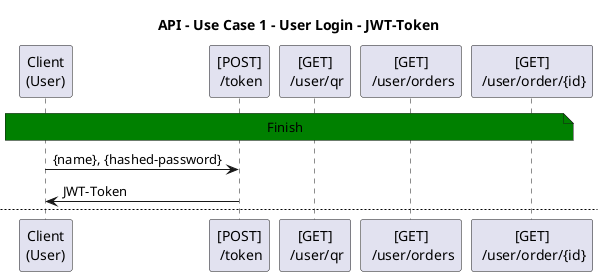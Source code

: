 @startuml
'https://plantuml.com/sequence-diagram

title API - Use Case 1 - User Login - JWT-Token

note across #green: Finish

"Client\n(User)" -> "[POST]\n /token": {name}, {hashed-password}
"Client\n(User)" <- "[POST]\n /token": JWT-Token

newpage Use Case 1 - Abrechnungstoken (QR-Code)
note across #yellow: Not Started

"Client\n(User)" -> "[GET]\n /user/qr":
"Client\n(User)" <- "[GET]\n /user/qr": QR-Code

newpage Use Case 1.1 - Bestellhistorie ansehen
note across #blue: Started
==Alle Bestellungen==
"Client\n(User)" -> "[GET]\n /user/orders":
"Client\n(User)" <- "[GET]\n /user/orders": List<Order>
==Einzel Bestellungen==
"Client\n(User)" -> "[GET]\n /user/order/{id}":
"Client\n(User)" <- "[GET]\n /user/order/{id}": Order
@enduml